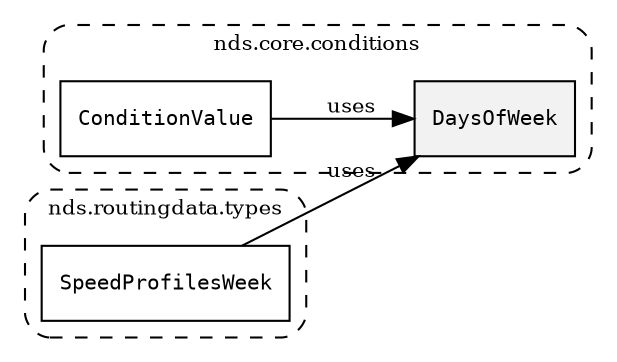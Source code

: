 /**
 * This dot file creates symbol collaboration diagram for DaysOfWeek.
 */
digraph ZSERIO
{
    node [shape=box, fontsize=10];
    rankdir="LR";
    fontsize=10;
    tooltip="DaysOfWeek collaboration diagram";

    subgraph "cluster_nds.core.conditions"
    {
        style="dashed, rounded";
        label="nds.core.conditions";
        tooltip="Package nds.core.conditions";
        href="../../../content/packages/nds.core.conditions.html#Package-nds-core-conditions";
        target="_parent";

        "DaysOfWeek" [style="filled", fillcolor="#0000000D", target="_parent", label=<<font face="monospace"><table align="center" border="0" cellspacing="0" cellpadding="0"><tr><td href="../../../content/packages/nds.core.conditions.html#Structure-DaysOfWeek" title="Structure defined in nds.core.conditions">DaysOfWeek</td></tr></table></font>>];
        "ConditionValue" [target="_parent", label=<<font face="monospace"><table align="center" border="0" cellspacing="0" cellpadding="0"><tr><td href="../../../content/packages/nds.core.conditions.html#Choice-ConditionValue" title="Choice defined in nds.core.conditions">ConditionValue</td></tr></table></font>>];
    }

    subgraph "cluster_nds.routingdata.types"
    {
        style="dashed, rounded";
        label="nds.routingdata.types";
        tooltip="Package nds.routingdata.types";
        href="../../../content/packages/nds.routingdata.types.html#Package-nds-routingdata-types";
        target="_parent";

        "SpeedProfilesWeek" [target="_parent", label=<<font face="monospace"><table align="center" border="0" cellspacing="0" cellpadding="0"><tr><td href="../../../content/packages/nds.routingdata.types.html#Structure-SpeedProfilesWeek" title="Structure defined in nds.routingdata.types">SpeedProfilesWeek</td></tr></table></font>>];
    }

    "ConditionValue" -> "DaysOfWeek" [label="uses", fontsize=10];
    "SpeedProfilesWeek" -> "DaysOfWeek" [label="uses", fontsize=10];
}
